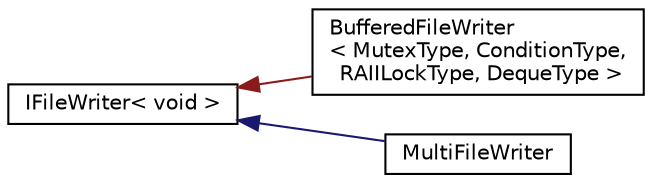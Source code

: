 digraph "Graphical Class Hierarchy"
{
 // LATEX_PDF_SIZE
  edge [fontname="Helvetica",fontsize="10",labelfontname="Helvetica",labelfontsize="10"];
  node [fontname="Helvetica",fontsize="10",shape=record];
  rankdir="LR";
  Node0 [label="IFileWriter\< void \>",height=0.2,width=0.4,color="black", fillcolor="white", style="filled",URL="$classIFileWriter_3_01void_01_4.html",tooltip=" "];
  Node0 -> Node1 [dir="back",color="firebrick4",fontsize="10",style="solid",fontname="Helvetica"];
  Node1 [label="BufferedFileWriter\l\< MutexType, ConditionType,\l RAIILockType, DequeType \>",height=0.2,width=0.4,color="black", fillcolor="white", style="filled",URL="$classBufferedFileWriter.html",tooltip=" "];
  Node0 -> Node2 [dir="back",color="midnightblue",fontsize="10",style="solid",fontname="Helvetica"];
  Node2 [label="MultiFileWriter",height=0.2,width=0.4,color="black", fillcolor="white", style="filled",URL="$classMultiFileWriter.html",tooltip=" "];
}
